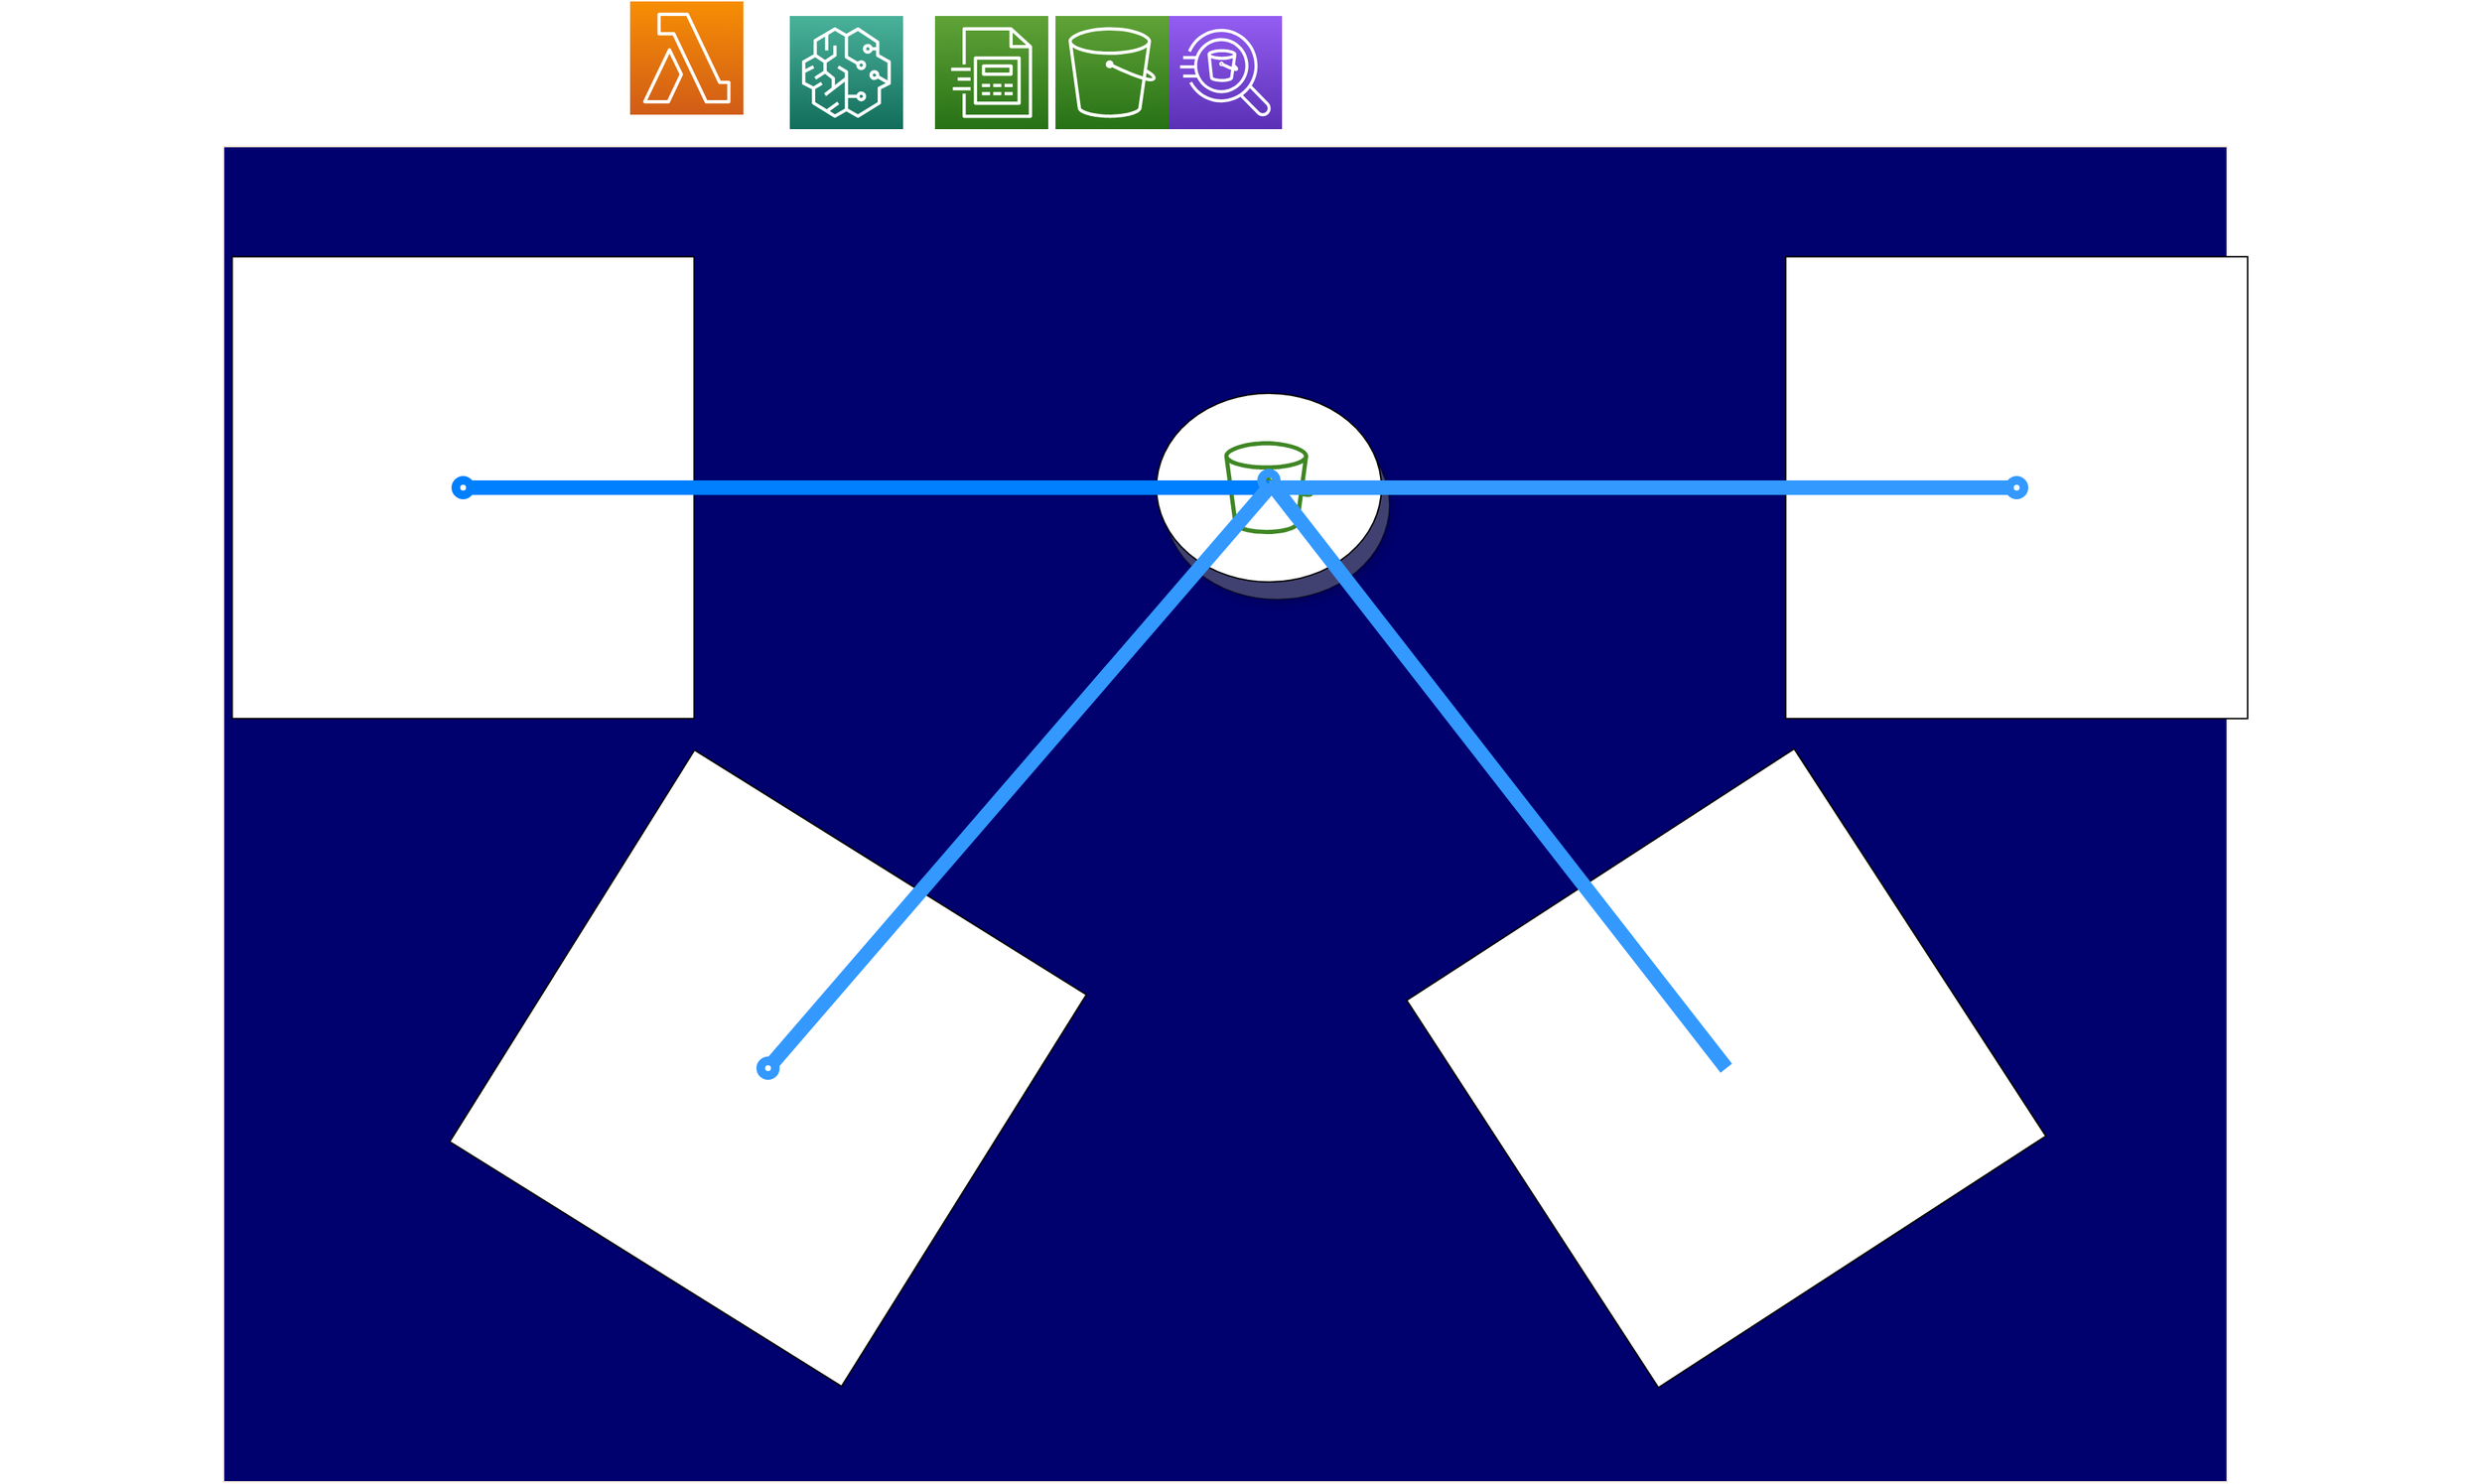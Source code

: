 <mxfile version="21.6.8" type="github">
  <diagram name="Page-1" id="YmoasMXL-9Hdg4S5FuUV">
    <mxGraphModel dx="2087" dy="1930" grid="1" gridSize="10" guides="1" tooltips="1" connect="1" arrows="1" fold="1" page="1" pageScale="1" pageWidth="850" pageHeight="1100" math="0" shadow="0">
      <root>
        <mxCell id="0" />
        <mxCell id="1" parent="0" />
        <mxCell id="RG0MVG72-h84Ra_LReUu-13" value="" style="whiteSpace=wrap;html=1;strokeColor=#EFE1D1;fillColor=#00006E;fillStyle=solid;" vertex="1" parent="1">
          <mxGeometry x="-300" y="-70" width="1380" height="920" as="geometry" />
        </mxCell>
        <mxCell id="oTx8UKkmHnIP0fVulZxV-1" value="" style="sketch=0;points=[[0,0,0],[0.25,0,0],[0.5,0,0],[0.75,0,0],[1,0,0],[0,1,0],[0.25,1,0],[0.5,1,0],[0.75,1,0],[1,1,0],[0,0.25,0],[0,0.5,0],[0,0.75,0],[1,0.25,0],[1,0.5,0],[1,0.75,0]];outlineConnect=0;fontColor=#232F3E;gradientColor=#60A337;gradientDirection=north;fillColor=#277116;strokeColor=#ffffff;dashed=0;verticalLabelPosition=bottom;verticalAlign=top;align=center;html=1;fontSize=12;fontStyle=0;aspect=fixed;shape=mxgraph.aws4.resourceIcon;resIcon=mxgraph.aws4.s3;" parent="1" vertex="1">
          <mxGeometry x="273" y="-160" width="78" height="78" as="geometry" />
        </mxCell>
        <mxCell id="oTx8UKkmHnIP0fVulZxV-2" value="" style="sketch=0;points=[[0,0,0],[0.25,0,0],[0.5,0,0],[0.75,0,0],[1,0,0],[0,1,0],[0.25,1,0],[0.5,1,0],[0.75,1,0],[1,1,0],[0,0.25,0],[0,0.5,0],[0,0.75,0],[1,0.25,0],[1,0.5,0],[1,0.75,0]];outlineConnect=0;fontColor=#232F3E;gradientColor=#F78E04;gradientDirection=north;fillColor=#D05C17;strokeColor=#ffffff;dashed=0;verticalLabelPosition=bottom;verticalAlign=top;align=center;html=1;fontSize=12;fontStyle=0;aspect=fixed;shape=mxgraph.aws4.resourceIcon;resIcon=mxgraph.aws4.lambda;" parent="1" vertex="1">
          <mxGeometry x="-20" y="-170" width="78" height="78" as="geometry" />
        </mxCell>
        <mxCell id="oTx8UKkmHnIP0fVulZxV-3" value="" style="sketch=0;points=[[0,0,0],[0.25,0,0],[0.5,0,0],[0.75,0,0],[1,0,0],[0,1,0],[0.25,1,0],[0.5,1,0],[0.75,1,0],[1,1,0],[0,0.25,0],[0,0.5,0],[0,0.75,0],[1,0.25,0],[1,0.5,0],[1,0.75,0]];outlineConnect=0;fontColor=#232F3E;gradientColor=#4AB29A;gradientDirection=north;fillColor=#116D5B;strokeColor=#ffffff;dashed=0;verticalLabelPosition=bottom;verticalAlign=top;align=center;html=1;fontSize=12;fontStyle=0;aspect=fixed;shape=mxgraph.aws4.resourceIcon;resIcon=mxgraph.aws4.sagemaker;" parent="1" vertex="1">
          <mxGeometry x="90" y="-160" width="78" height="78" as="geometry" />
        </mxCell>
        <mxCell id="RG0MVG72-h84Ra_LReUu-1" value="" style="sketch=0;points=[[0,0,0],[0.25,0,0],[0.5,0,0],[0.75,0,0],[1,0,0],[0,1,0],[0.25,1,0],[0.5,1,0],[0.75,1,0],[1,1,0],[0,0.25,0],[0,0.5,0],[0,0.75,0],[1,0.25,0],[1,0.5,0],[1,0.75,0]];outlineConnect=0;fontColor=#232F3E;gradientColor=#60A337;gradientDirection=north;fillColor=#277116;strokeColor=#ffffff;dashed=0;verticalLabelPosition=bottom;verticalAlign=top;align=center;html=1;fontSize=12;fontStyle=0;aspect=fixed;shape=mxgraph.aws4.resourceIcon;resIcon=mxgraph.aws4.custom_billing_manager;" vertex="1" parent="1">
          <mxGeometry x="190" y="-160" width="78" height="78" as="geometry" />
        </mxCell>
        <mxCell id="RG0MVG72-h84Ra_LReUu-2" value="" style="sketch=0;points=[[0,0,0],[0.25,0,0],[0.5,0,0],[0.75,0,0],[1,0,0],[0,1,0],[0.25,1,0],[0.5,1,0],[0.75,1,0],[1,1,0],[0,0.25,0],[0,0.5,0],[0,0.75,0],[1,0.25,0],[1,0.5,0],[1,0.75,0]];outlineConnect=0;fontColor=#232F3E;gradientColor=#945DF2;gradientDirection=north;fillColor=#5A30B5;strokeColor=#ffffff;dashed=0;verticalLabelPosition=bottom;verticalAlign=top;align=center;html=1;fontSize=12;fontStyle=0;aspect=fixed;shape=mxgraph.aws4.resourceIcon;resIcon=mxgraph.aws4.athena;" vertex="1" parent="1">
          <mxGeometry x="351" y="-160" width="78" height="78" as="geometry" />
        </mxCell>
        <mxCell id="RG0MVG72-h84Ra_LReUu-14" value="" style="ellipse;whiteSpace=wrap;html=1;fillColor=#828282;opacity=50;shadow=1;" vertex="1" parent="1">
          <mxGeometry x="348" y="112" width="155" height="130" as="geometry" />
        </mxCell>
        <mxCell id="RG0MVG72-h84Ra_LReUu-16" value="" style="ellipse;whiteSpace=wrap;html=1;" vertex="1" parent="1">
          <mxGeometry x="342.5" y="100" width="155" height="130" as="geometry" />
        </mxCell>
        <mxCell id="RG0MVG72-h84Ra_LReUu-15" value="" style="sketch=0;outlineConnect=0;fontColor=#232F3E;gradientColor=none;fillColor=#3F8624;strokeColor=none;dashed=0;verticalLabelPosition=bottom;verticalAlign=top;align=center;html=1;fontSize=12;fontStyle=0;aspect=fixed;pointerEvents=1;shape=mxgraph.aws4.bucket;points=[[0.5,0.5,0,0,0]];" vertex="1" parent="1">
          <mxGeometry x="389.23" y="133" width="61.54" height="64" as="geometry" />
        </mxCell>
        <mxCell id="RG0MVG72-h84Ra_LReUu-17" value="" style="rhombus;whiteSpace=wrap;html=1;rotation=45;direction=south;points=[[0,0,0,0,0],[0,0.5,0,0,0],[0,1,0,0,0],[0.5,0,0,0,0],[0.5,0.5,0,0,0],[0.5,1,0,0,0],[1,0,0,0,0],[1,0.5,0,0,0],[1,1,0,0,0]];" vertex="1" parent="1">
          <mxGeometry x="-360" y="-60" width="450" height="450" as="geometry" />
        </mxCell>
        <mxCell id="RG0MVG72-h84Ra_LReUu-20" value="" style="rhombus;whiteSpace=wrap;html=1;rotation=45;direction=south;points=[[0,0,0,0,0],[0,0.5,0,0,0],[0,1,0,0,0],[0.5,0,0,0,0],[0.5,0.5,0,0,0],[0.5,1,0,0,0],[1,0,0,0,0],[1,0.5,0,0,0],[1,1,0,0,0]];" vertex="1" parent="1">
          <mxGeometry x="710" y="-60" width="450" height="450" as="geometry" />
        </mxCell>
        <mxCell id="RG0MVG72-h84Ra_LReUu-21" style="edgeStyle=none;rounded=0;orthogonalLoop=1;jettySize=auto;html=1;exitX=0.5;exitY=0.5;exitDx=0;exitDy=0;exitPerimeter=0;entryX=0.5;entryY=0.5;entryDx=0;entryDy=0;entryPerimeter=0;strokeWidth=10;strokeColor=#007FFF;endArrow=oval;endFill=0;" edge="1" parent="1" source="RG0MVG72-h84Ra_LReUu-15" target="RG0MVG72-h84Ra_LReUu-17">
          <mxGeometry relative="1" as="geometry" />
        </mxCell>
        <mxCell id="RG0MVG72-h84Ra_LReUu-23" style="edgeStyle=none;rounded=0;orthogonalLoop=1;jettySize=auto;html=1;exitX=0.5;exitY=0.5;exitDx=0;exitDy=0;exitPerimeter=0;entryX=0.5;entryY=0.5;entryDx=0;entryDy=0;entryPerimeter=0;strokeColor=#3399FF;strokeWidth=10;endArrow=oval;endFill=0;" edge="1" parent="1" source="RG0MVG72-h84Ra_LReUu-15" target="RG0MVG72-h84Ra_LReUu-20">
          <mxGeometry relative="1" as="geometry" />
        </mxCell>
        <mxCell id="RG0MVG72-h84Ra_LReUu-24" value="" style="rhombus;whiteSpace=wrap;html=1;rotation=77;direction=south;points=[[0,0,0,0,0],[0,0.5,0,0,0],[0,1,0,0,0],[0.5,0,0,0,0],[0.5,0.5,0,0,0],[0.5,1,0,0,0],[1,0,0,0,0],[1,0.5,0,0,0],[1,1,0,0,0]];" vertex="1" parent="1">
          <mxGeometry x="-150" y="340" width="450" height="450" as="geometry" />
        </mxCell>
        <mxCell id="RG0MVG72-h84Ra_LReUu-26" style="edgeStyle=none;rounded=0;orthogonalLoop=1;jettySize=auto;html=1;exitX=0.5;exitY=0.5;exitDx=0;exitDy=0;exitPerimeter=0;entryX=0.5;entryY=0.5;entryDx=0;entryDy=0;entryPerimeter=0;strokeColor=#3399FF;strokeWidth=10;endArrow=oval;endFill=0;" edge="1" parent="1" source="RG0MVG72-h84Ra_LReUu-15" target="RG0MVG72-h84Ra_LReUu-24">
          <mxGeometry relative="1" as="geometry" />
        </mxCell>
        <mxCell id="RG0MVG72-h84Ra_LReUu-27" value="" style="rhombus;whiteSpace=wrap;html=1;rotation=102;direction=south;points=[[0,0,0,0,0],[0,0.5,0,0,0],[0,1,0,0,0],[0.5,0,0,0,0],[0.5,0.5,0,0,0],[0.5,1,0,0,0],[1,0,0,0,0],[1,0.5,0,0,0],[1,1,0,0,0]];flipV=1;flipH=1;" vertex="1" parent="1">
          <mxGeometry x="510" y="340" width="450" height="450" as="geometry" />
        </mxCell>
        <mxCell id="RG0MVG72-h84Ra_LReUu-28" style="edgeStyle=none;rounded=0;orthogonalLoop=1;jettySize=auto;html=1;exitX=0.5;exitY=0.5;exitDx=0;exitDy=0;exitPerimeter=0;strokeColor=#3399FF;strokeWidth=10;endArrow=oval;endFill=0;" edge="1" parent="1" source="RG0MVG72-h84Ra_LReUu-27">
          <mxGeometry relative="1" as="geometry">
            <mxPoint x="420" y="160.0" as="targetPoint" />
          </mxGeometry>
        </mxCell>
      </root>
    </mxGraphModel>
  </diagram>
</mxfile>
